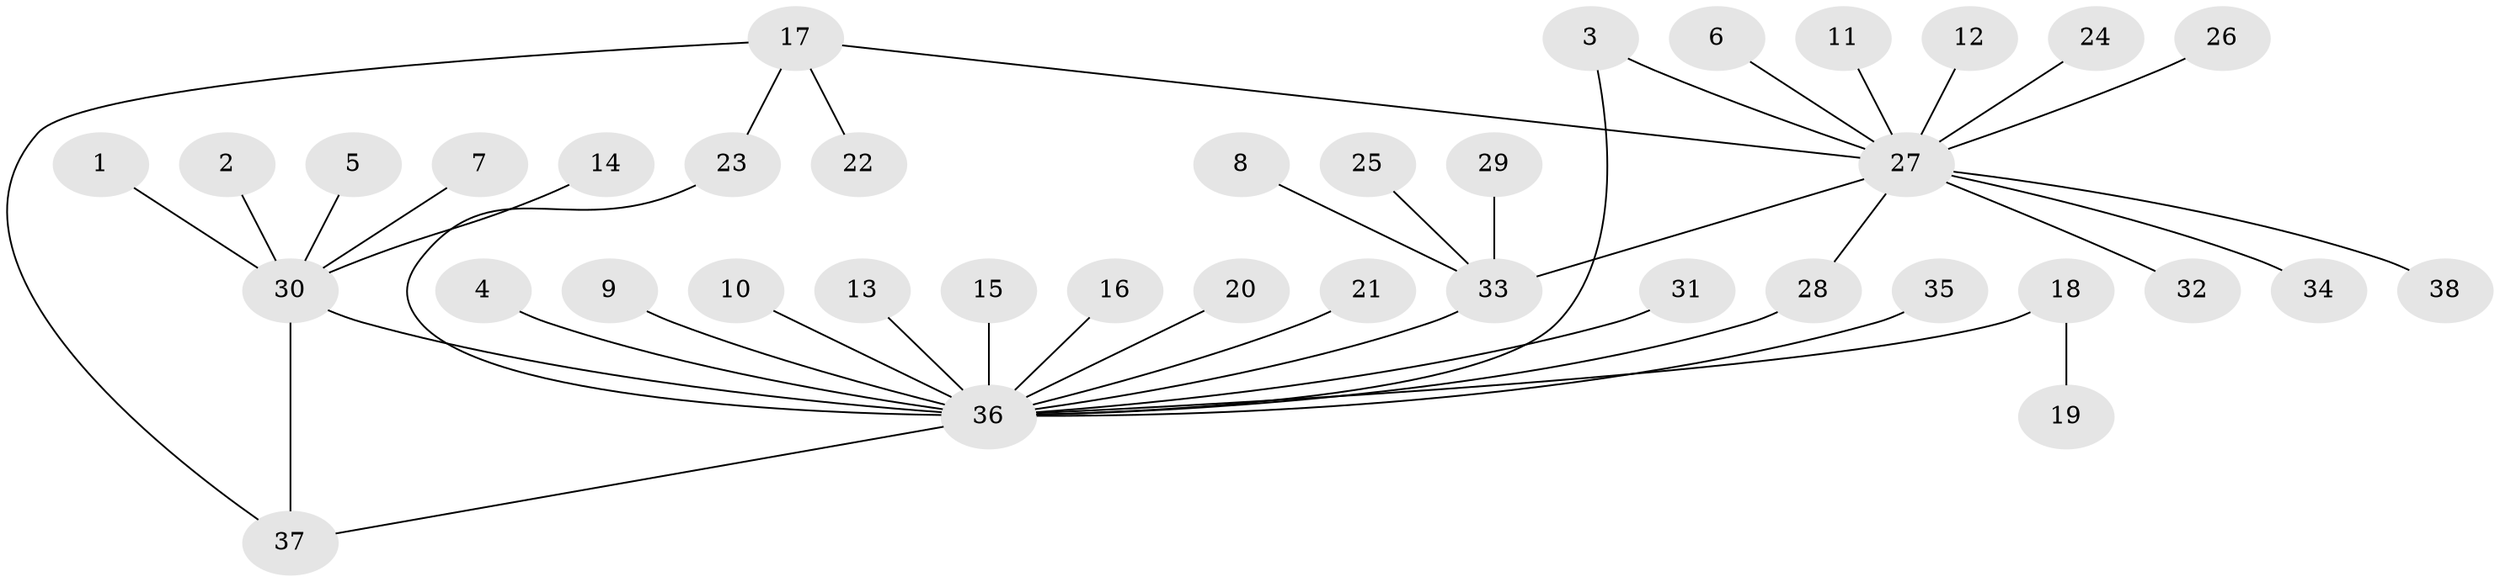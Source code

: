 // original degree distribution, {23: 0.013157894736842105, 4: 0.039473684210526314, 12: 0.013157894736842105, 2: 0.13157894736842105, 5: 0.039473684210526314, 10: 0.013157894736842105, 1: 0.6578947368421053, 7: 0.02631578947368421, 6: 0.013157894736842105, 3: 0.05263157894736842}
// Generated by graph-tools (version 1.1) at 2025/49/03/09/25 03:49:55]
// undirected, 38 vertices, 42 edges
graph export_dot {
graph [start="1"]
  node [color=gray90,style=filled];
  1;
  2;
  3;
  4;
  5;
  6;
  7;
  8;
  9;
  10;
  11;
  12;
  13;
  14;
  15;
  16;
  17;
  18;
  19;
  20;
  21;
  22;
  23;
  24;
  25;
  26;
  27;
  28;
  29;
  30;
  31;
  32;
  33;
  34;
  35;
  36;
  37;
  38;
  1 -- 30 [weight=1.0];
  2 -- 30 [weight=1.0];
  3 -- 27 [weight=1.0];
  3 -- 36 [weight=1.0];
  4 -- 36 [weight=1.0];
  5 -- 30 [weight=1.0];
  6 -- 27 [weight=1.0];
  7 -- 30 [weight=1.0];
  8 -- 33 [weight=1.0];
  9 -- 36 [weight=1.0];
  10 -- 36 [weight=1.0];
  11 -- 27 [weight=1.0];
  12 -- 27 [weight=1.0];
  13 -- 36 [weight=1.0];
  14 -- 30 [weight=1.0];
  15 -- 36 [weight=1.0];
  16 -- 36 [weight=1.0];
  17 -- 22 [weight=1.0];
  17 -- 23 [weight=1.0];
  17 -- 27 [weight=1.0];
  17 -- 37 [weight=1.0];
  18 -- 19 [weight=1.0];
  18 -- 36 [weight=1.0];
  20 -- 36 [weight=1.0];
  21 -- 36 [weight=1.0];
  23 -- 36 [weight=1.0];
  24 -- 27 [weight=1.0];
  25 -- 33 [weight=1.0];
  26 -- 27 [weight=1.0];
  27 -- 28 [weight=1.0];
  27 -- 32 [weight=1.0];
  27 -- 33 [weight=1.0];
  27 -- 34 [weight=1.0];
  27 -- 38 [weight=1.0];
  28 -- 36 [weight=1.0];
  29 -- 33 [weight=1.0];
  30 -- 36 [weight=3.0];
  30 -- 37 [weight=1.0];
  31 -- 36 [weight=1.0];
  33 -- 36 [weight=1.0];
  35 -- 36 [weight=1.0];
  36 -- 37 [weight=1.0];
}
